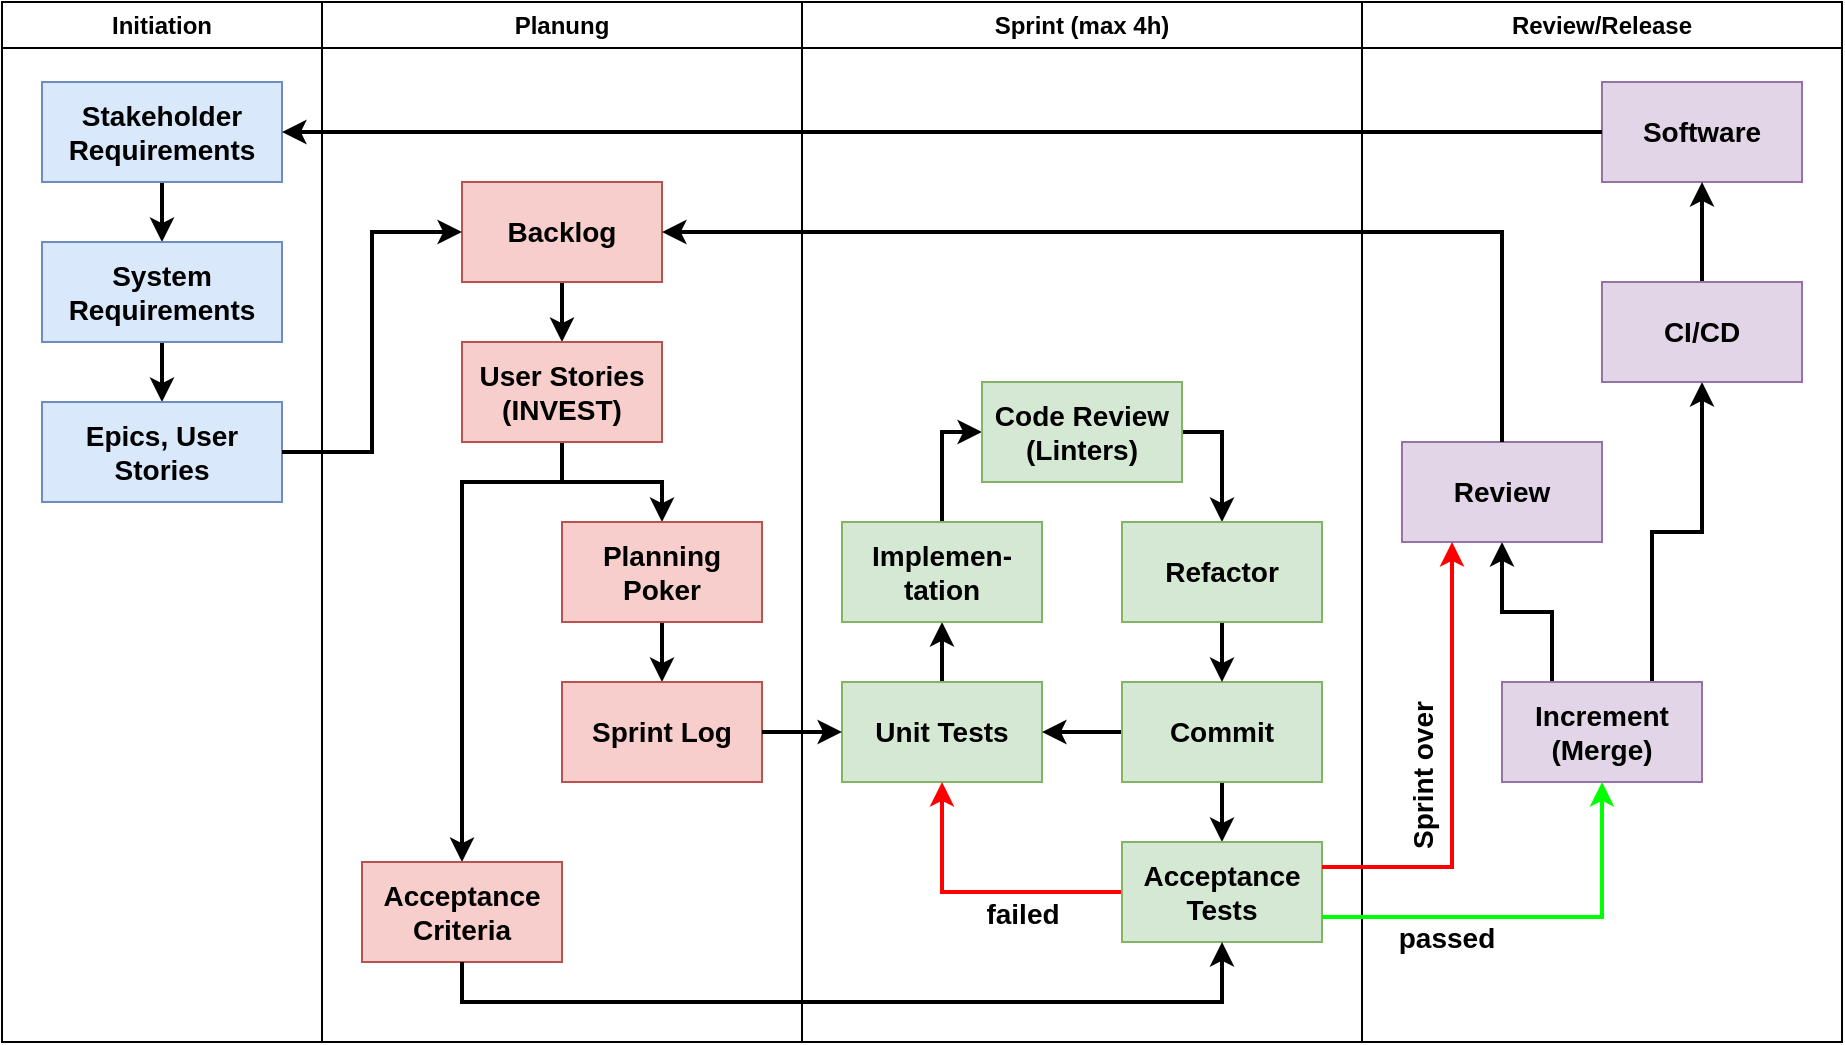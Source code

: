 <mxfile version="20.8.20"><diagram id="Uhp9QA9zl_-qck6hwBnB" name="Page-1"><mxGraphModel dx="1434" dy="822" grid="1" gridSize="10" guides="1" tooltips="1" connect="1" arrows="1" fold="1" page="1" pageScale="1" pageWidth="850" pageHeight="1100" math="0" shadow="0"><root><mxCell id="0"/><mxCell id="1" parent="0"/><mxCell id="4HzWb_SgZaG9P1p1dUXd-1" value="Initiation" style="swimlane;whiteSpace=wrap;html=1;" parent="1" vertex="1"><mxGeometry width="160" height="520" as="geometry"/></mxCell><mxCell id="4HzWb_SgZaG9P1p1dUXd-9" style="edgeStyle=orthogonalEdgeStyle;rounded=0;orthogonalLoop=1;jettySize=auto;html=1;exitX=0.5;exitY=1;exitDx=0;exitDy=0;entryX=0.5;entryY=0;entryDx=0;entryDy=0;fontSize=14;strokeWidth=2;" parent="4HzWb_SgZaG9P1p1dUXd-1" source="4HzWb_SgZaG9P1p1dUXd-6" target="4HzWb_SgZaG9P1p1dUXd-7" edge="1"><mxGeometry relative="1" as="geometry"/></mxCell><mxCell id="4HzWb_SgZaG9P1p1dUXd-6" value="&lt;b&gt;&lt;font style=&quot;font-size: 14px;&quot;&gt;Stakeholder Requirements&lt;/font&gt;&lt;/b&gt;" style="rounded=0;whiteSpace=wrap;html=1;fillColor=#dae8fc;strokeColor=#6c8ebf;" parent="4HzWb_SgZaG9P1p1dUXd-1" vertex="1"><mxGeometry x="20" y="40" width="120" height="50" as="geometry"/></mxCell><mxCell id="4HzWb_SgZaG9P1p1dUXd-10" style="edgeStyle=orthogonalEdgeStyle;rounded=0;orthogonalLoop=1;jettySize=auto;html=1;exitX=0.5;exitY=1;exitDx=0;exitDy=0;entryX=0.5;entryY=0;entryDx=0;entryDy=0;fontSize=14;strokeWidth=2;" parent="4HzWb_SgZaG9P1p1dUXd-1" source="4HzWb_SgZaG9P1p1dUXd-7" target="4HzWb_SgZaG9P1p1dUXd-8" edge="1"><mxGeometry relative="1" as="geometry"/></mxCell><mxCell id="4HzWb_SgZaG9P1p1dUXd-7" value="&lt;b&gt;&lt;font style=&quot;font-size: 14px;&quot;&gt;System Requirements&lt;/font&gt;&lt;/b&gt;" style="rounded=0;whiteSpace=wrap;html=1;fillColor=#dae8fc;strokeColor=#6c8ebf;" parent="4HzWb_SgZaG9P1p1dUXd-1" vertex="1"><mxGeometry x="20" y="120" width="120" height="50" as="geometry"/></mxCell><mxCell id="4HzWb_SgZaG9P1p1dUXd-8" value="&lt;b&gt;&lt;font style=&quot;font-size: 14px;&quot;&gt;Epics, User Stories&lt;/font&gt;&lt;/b&gt;" style="rounded=0;whiteSpace=wrap;html=1;fillColor=#dae8fc;strokeColor=#6c8ebf;" parent="4HzWb_SgZaG9P1p1dUXd-1" vertex="1"><mxGeometry x="20" y="200" width="120" height="50" as="geometry"/></mxCell><mxCell id="4HzWb_SgZaG9P1p1dUXd-2" value="Planung" style="swimlane;whiteSpace=wrap;html=1;" parent="1" vertex="1"><mxGeometry x="160" width="240" height="520" as="geometry"/></mxCell><mxCell id="4HzWb_SgZaG9P1p1dUXd-17" style="edgeStyle=orthogonalEdgeStyle;rounded=0;orthogonalLoop=1;jettySize=auto;html=1;exitX=0.5;exitY=1;exitDx=0;exitDy=0;entryX=0.5;entryY=0;entryDx=0;entryDy=0;strokeWidth=2;fontSize=14;" parent="4HzWb_SgZaG9P1p1dUXd-2" source="4HzWb_SgZaG9P1p1dUXd-11" target="4HzWb_SgZaG9P1p1dUXd-16" edge="1"><mxGeometry relative="1" as="geometry"/></mxCell><mxCell id="4HzWb_SgZaG9P1p1dUXd-11" value="&lt;b&gt;&lt;font style=&quot;font-size: 14px;&quot;&gt;Backlog&lt;/font&gt;&lt;/b&gt;" style="rounded=0;whiteSpace=wrap;html=1;fillColor=#f8cecc;strokeColor=#b85450;" parent="4HzWb_SgZaG9P1p1dUXd-2" vertex="1"><mxGeometry x="70" y="90" width="100" height="50" as="geometry"/></mxCell><mxCell id="4HzWb_SgZaG9P1p1dUXd-21" style="edgeStyle=orthogonalEdgeStyle;rounded=0;orthogonalLoop=1;jettySize=auto;html=1;exitX=0.5;exitY=1;exitDx=0;exitDy=0;entryX=0.5;entryY=0;entryDx=0;entryDy=0;strokeWidth=2;fontSize=14;" parent="4HzWb_SgZaG9P1p1dUXd-2" source="4HzWb_SgZaG9P1p1dUXd-16" target="4HzWb_SgZaG9P1p1dUXd-18" edge="1"><mxGeometry relative="1" as="geometry"><Array as="points"><mxPoint x="120" y="240"/><mxPoint x="170" y="240"/></Array></mxGeometry></mxCell><mxCell id="4HzWb_SgZaG9P1p1dUXd-24" style="edgeStyle=orthogonalEdgeStyle;rounded=0;orthogonalLoop=1;jettySize=auto;html=1;exitX=0.5;exitY=1;exitDx=0;exitDy=0;entryX=0.5;entryY=0;entryDx=0;entryDy=0;strokeColor=default;strokeWidth=2;fontSize=14;" parent="4HzWb_SgZaG9P1p1dUXd-2" source="4HzWb_SgZaG9P1p1dUXd-16" target="4HzWb_SgZaG9P1p1dUXd-19" edge="1"><mxGeometry relative="1" as="geometry"><Array as="points"><mxPoint x="120" y="240"/><mxPoint x="70" y="240"/></Array></mxGeometry></mxCell><mxCell id="4HzWb_SgZaG9P1p1dUXd-16" value="&lt;b&gt;&lt;font style=&quot;font-size: 14px;&quot;&gt;User Stories (INVEST)&lt;/font&gt;&lt;/b&gt;" style="rounded=0;whiteSpace=wrap;html=1;fillColor=#f8cecc;strokeColor=#b85450;" parent="4HzWb_SgZaG9P1p1dUXd-2" vertex="1"><mxGeometry x="70" y="170" width="100" height="50" as="geometry"/></mxCell><mxCell id="4HzWb_SgZaG9P1p1dUXd-22" style="edgeStyle=orthogonalEdgeStyle;rounded=0;orthogonalLoop=1;jettySize=auto;html=1;exitX=0.5;exitY=1;exitDx=0;exitDy=0;entryX=0.5;entryY=0;entryDx=0;entryDy=0;strokeWidth=2;fontSize=14;" parent="4HzWb_SgZaG9P1p1dUXd-2" source="4HzWb_SgZaG9P1p1dUXd-18" target="4HzWb_SgZaG9P1p1dUXd-20" edge="1"><mxGeometry relative="1" as="geometry"/></mxCell><mxCell id="4HzWb_SgZaG9P1p1dUXd-18" value="&lt;b&gt;&lt;font style=&quot;font-size: 14px;&quot;&gt;Planning Poker&lt;/font&gt;&lt;/b&gt;" style="rounded=0;whiteSpace=wrap;html=1;fillColor=#f8cecc;strokeColor=#b85450;" parent="4HzWb_SgZaG9P1p1dUXd-2" vertex="1"><mxGeometry x="120" y="260" width="100" height="50" as="geometry"/></mxCell><mxCell id="4HzWb_SgZaG9P1p1dUXd-19" value="&lt;font style=&quot;font-size: 14px;&quot;&gt;&lt;b&gt;Acceptance Criteria&lt;/b&gt;&lt;/font&gt;" style="rounded=0;whiteSpace=wrap;html=1;fillColor=#f8cecc;strokeColor=#b85450;" parent="4HzWb_SgZaG9P1p1dUXd-2" vertex="1"><mxGeometry x="20" y="430" width="100" height="50" as="geometry"/></mxCell><mxCell id="4HzWb_SgZaG9P1p1dUXd-20" value="&lt;b&gt;&lt;font style=&quot;font-size: 14px;&quot;&gt;Sprint Log&lt;/font&gt;&lt;/b&gt;" style="rounded=0;whiteSpace=wrap;html=1;fillColor=#f8cecc;strokeColor=#b85450;" parent="4HzWb_SgZaG9P1p1dUXd-2" vertex="1"><mxGeometry x="120" y="340" width="100" height="50" as="geometry"/></mxCell><mxCell id="4HzWb_SgZaG9P1p1dUXd-3" value="Sprint (max 4h)" style="swimlane;whiteSpace=wrap;html=1;" parent="1" vertex="1"><mxGeometry x="400" width="280" height="520" as="geometry"/></mxCell><mxCell id="4HzWb_SgZaG9P1p1dUXd-29" style="edgeStyle=orthogonalEdgeStyle;rounded=0;orthogonalLoop=1;jettySize=auto;html=1;exitX=0.5;exitY=0;exitDx=0;exitDy=0;entryX=0.5;entryY=1;entryDx=0;entryDy=0;strokeColor=default;strokeWidth=2;fontSize=14;" parent="4HzWb_SgZaG9P1p1dUXd-3" source="4HzWb_SgZaG9P1p1dUXd-26" target="4HzWb_SgZaG9P1p1dUXd-28" edge="1"><mxGeometry relative="1" as="geometry"/></mxCell><mxCell id="4HzWb_SgZaG9P1p1dUXd-26" value="&lt;b&gt;&lt;font style=&quot;font-size: 14px;&quot;&gt;Unit Tests&lt;/font&gt;&lt;/b&gt;" style="rounded=0;whiteSpace=wrap;html=1;fillColor=#d5e8d4;strokeColor=#82b366;" parent="4HzWb_SgZaG9P1p1dUXd-3" vertex="1"><mxGeometry x="20" y="340" width="100" height="50" as="geometry"/></mxCell><mxCell id="4HzWb_SgZaG9P1p1dUXd-33" style="edgeStyle=orthogonalEdgeStyle;rounded=0;orthogonalLoop=1;jettySize=auto;html=1;exitX=0.5;exitY=0;exitDx=0;exitDy=0;entryX=0;entryY=0.5;entryDx=0;entryDy=0;strokeColor=default;strokeWidth=2;fontSize=14;" parent="4HzWb_SgZaG9P1p1dUXd-3" source="4HzWb_SgZaG9P1p1dUXd-28" target="4HzWb_SgZaG9P1p1dUXd-32" edge="1"><mxGeometry relative="1" as="geometry"/></mxCell><mxCell id="4HzWb_SgZaG9P1p1dUXd-28" value="&lt;b&gt;&lt;font style=&quot;font-size: 14px;&quot;&gt;Implemen-tation&lt;/font&gt;&lt;/b&gt;" style="rounded=0;whiteSpace=wrap;html=1;fillColor=#d5e8d4;strokeColor=#82b366;" parent="4HzWb_SgZaG9P1p1dUXd-3" vertex="1"><mxGeometry x="20" y="260" width="100" height="50" as="geometry"/></mxCell><mxCell id="4HzWb_SgZaG9P1p1dUXd-31" style="edgeStyle=orthogonalEdgeStyle;rounded=0;orthogonalLoop=1;jettySize=auto;html=1;exitX=0;exitY=0.5;exitDx=0;exitDy=0;entryX=1;entryY=0.5;entryDx=0;entryDy=0;strokeColor=default;strokeWidth=2;fontSize=14;" parent="4HzWb_SgZaG9P1p1dUXd-3" source="4HzWb_SgZaG9P1p1dUXd-30" target="4HzWb_SgZaG9P1p1dUXd-26" edge="1"><mxGeometry relative="1" as="geometry"/></mxCell><mxCell id="4HzWb_SgZaG9P1p1dUXd-38" style="edgeStyle=orthogonalEdgeStyle;rounded=0;orthogonalLoop=1;jettySize=auto;html=1;exitX=0.5;exitY=1;exitDx=0;exitDy=0;entryX=0.5;entryY=0;entryDx=0;entryDy=0;strokeColor=default;strokeWidth=2;fontSize=14;" parent="4HzWb_SgZaG9P1p1dUXd-3" source="4HzWb_SgZaG9P1p1dUXd-30" target="4HzWb_SgZaG9P1p1dUXd-37" edge="1"><mxGeometry relative="1" as="geometry"/></mxCell><mxCell id="4HzWb_SgZaG9P1p1dUXd-30" value="&lt;b&gt;&lt;font style=&quot;font-size: 14px;&quot;&gt;Commit&lt;/font&gt;&lt;/b&gt;" style="rounded=0;whiteSpace=wrap;html=1;fillColor=#d5e8d4;strokeColor=#82b366;" parent="4HzWb_SgZaG9P1p1dUXd-3" vertex="1"><mxGeometry x="160" y="340" width="100" height="50" as="geometry"/></mxCell><mxCell id="4HzWb_SgZaG9P1p1dUXd-35" style="edgeStyle=orthogonalEdgeStyle;rounded=0;orthogonalLoop=1;jettySize=auto;html=1;exitX=1;exitY=0.5;exitDx=0;exitDy=0;entryX=0.5;entryY=0;entryDx=0;entryDy=0;strokeColor=default;strokeWidth=2;fontSize=14;" parent="4HzWb_SgZaG9P1p1dUXd-3" source="4HzWb_SgZaG9P1p1dUXd-32" target="4HzWb_SgZaG9P1p1dUXd-34" edge="1"><mxGeometry relative="1" as="geometry"/></mxCell><mxCell id="4HzWb_SgZaG9P1p1dUXd-32" value="&lt;b&gt;&lt;font style=&quot;font-size: 14px;&quot;&gt;Code Review (Linters)&lt;/font&gt;&lt;/b&gt;" style="rounded=0;whiteSpace=wrap;html=1;fillColor=#d5e8d4;strokeColor=#82b366;" parent="4HzWb_SgZaG9P1p1dUXd-3" vertex="1"><mxGeometry x="90" y="190" width="100" height="50" as="geometry"/></mxCell><mxCell id="4HzWb_SgZaG9P1p1dUXd-36" style="edgeStyle=orthogonalEdgeStyle;rounded=0;orthogonalLoop=1;jettySize=auto;html=1;exitX=0.5;exitY=1;exitDx=0;exitDy=0;entryX=0.5;entryY=0;entryDx=0;entryDy=0;strokeColor=default;strokeWidth=2;fontSize=14;" parent="4HzWb_SgZaG9P1p1dUXd-3" source="4HzWb_SgZaG9P1p1dUXd-34" target="4HzWb_SgZaG9P1p1dUXd-30" edge="1"><mxGeometry relative="1" as="geometry"/></mxCell><mxCell id="4HzWb_SgZaG9P1p1dUXd-34" value="&lt;b&gt;&lt;font style=&quot;font-size: 14px;&quot;&gt;Refactor&lt;/font&gt;&lt;/b&gt;" style="rounded=0;whiteSpace=wrap;html=1;fillColor=#d5e8d4;strokeColor=#82b366;" parent="4HzWb_SgZaG9P1p1dUXd-3" vertex="1"><mxGeometry x="160" y="260" width="100" height="50" as="geometry"/></mxCell><mxCell id="4HzWb_SgZaG9P1p1dUXd-40" style="edgeStyle=orthogonalEdgeStyle;rounded=0;orthogonalLoop=1;jettySize=auto;html=1;exitX=0;exitY=0.5;exitDx=0;exitDy=0;entryX=0.5;entryY=1;entryDx=0;entryDy=0;strokeColor=#FF0000;strokeWidth=2;fontSize=14;" parent="4HzWb_SgZaG9P1p1dUXd-3" source="4HzWb_SgZaG9P1p1dUXd-37" target="4HzWb_SgZaG9P1p1dUXd-26" edge="1"><mxGeometry relative="1" as="geometry"/></mxCell><mxCell id="4HzWb_SgZaG9P1p1dUXd-41" value="&lt;b&gt;failed&lt;/b&gt;" style="edgeLabel;html=1;align=center;verticalAlign=middle;resizable=0;points=[];fontSize=14;" parent="4HzWb_SgZaG9P1p1dUXd-40" vertex="1" connectable="0"><mxGeometry x="-0.214" relative="1" as="geometry"><mxPoint x="7" y="11" as="offset"/></mxGeometry></mxCell><mxCell id="4HzWb_SgZaG9P1p1dUXd-37" value="&lt;b&gt;&lt;font style=&quot;font-size: 14px;&quot;&gt;Acceptance Tests&lt;/font&gt;&lt;/b&gt;" style="rounded=0;whiteSpace=wrap;html=1;fillColor=#d5e8d4;strokeColor=#82b366;" parent="4HzWb_SgZaG9P1p1dUXd-3" vertex="1"><mxGeometry x="160" y="420" width="100" height="50" as="geometry"/></mxCell><mxCell id="4HzWb_SgZaG9P1p1dUXd-4" value="Review/Release" style="swimlane;whiteSpace=wrap;html=1;" parent="1" vertex="1"><mxGeometry x="680" width="240" height="520" as="geometry"/></mxCell><mxCell id="4HzWb_SgZaG9P1p1dUXd-47" style="edgeStyle=orthogonalEdgeStyle;rounded=0;orthogonalLoop=1;jettySize=auto;html=1;exitX=0.75;exitY=0;exitDx=0;exitDy=0;entryX=0.5;entryY=1;entryDx=0;entryDy=0;strokeColor=#000000;strokeWidth=2;fontSize=14;" parent="4HzWb_SgZaG9P1p1dUXd-4" source="4HzWb_SgZaG9P1p1dUXd-42" target="4HzWb_SgZaG9P1p1dUXd-45" edge="1"><mxGeometry relative="1" as="geometry"/></mxCell><mxCell id="4HzWb_SgZaG9P1p1dUXd-50" style="edgeStyle=orthogonalEdgeStyle;rounded=0;orthogonalLoop=1;jettySize=auto;html=1;exitX=0.25;exitY=0;exitDx=0;exitDy=0;strokeColor=#000000;strokeWidth=2;fontSize=14;" parent="4HzWb_SgZaG9P1p1dUXd-4" source="4HzWb_SgZaG9P1p1dUXd-42" target="4HzWb_SgZaG9P1p1dUXd-46" edge="1"><mxGeometry relative="1" as="geometry"/></mxCell><mxCell id="4HzWb_SgZaG9P1p1dUXd-42" value="&lt;font style=&quot;font-size: 14px;&quot;&gt;&lt;b&gt;Increment (Merge)&lt;/b&gt;&lt;/font&gt;" style="rounded=0;whiteSpace=wrap;html=1;fillColor=#e1d5e7;strokeColor=#9673a6;" parent="4HzWb_SgZaG9P1p1dUXd-4" vertex="1"><mxGeometry x="70" y="340" width="100" height="50" as="geometry"/></mxCell><mxCell id="4HzWb_SgZaG9P1p1dUXd-44" value="&lt;b&gt;&lt;font style=&quot;font-size: 14px;&quot;&gt;Software&lt;/font&gt;&lt;/b&gt;" style="rounded=0;whiteSpace=wrap;html=1;fillColor=#e1d5e7;strokeColor=#9673a6;" parent="4HzWb_SgZaG9P1p1dUXd-4" vertex="1"><mxGeometry x="120" y="40" width="100" height="50" as="geometry"/></mxCell><mxCell id="4HzWb_SgZaG9P1p1dUXd-52" style="edgeStyle=orthogonalEdgeStyle;rounded=0;orthogonalLoop=1;jettySize=auto;html=1;exitX=0.5;exitY=0;exitDx=0;exitDy=0;entryX=0.5;entryY=1;entryDx=0;entryDy=0;strokeColor=#000000;strokeWidth=2;fontSize=14;" parent="4HzWb_SgZaG9P1p1dUXd-4" source="4HzWb_SgZaG9P1p1dUXd-45" target="4HzWb_SgZaG9P1p1dUXd-44" edge="1"><mxGeometry relative="1" as="geometry"/></mxCell><mxCell id="4HzWb_SgZaG9P1p1dUXd-45" value="&lt;b&gt;&lt;font style=&quot;font-size: 14px;&quot;&gt;CI/CD&lt;/font&gt;&lt;/b&gt;" style="rounded=0;whiteSpace=wrap;html=1;fillColor=#e1d5e7;strokeColor=#9673a6;" parent="4HzWb_SgZaG9P1p1dUXd-4" vertex="1"><mxGeometry x="120" y="140" width="100" height="50" as="geometry"/></mxCell><mxCell id="4HzWb_SgZaG9P1p1dUXd-46" value="&lt;b&gt;&lt;font style=&quot;font-size: 14px;&quot;&gt;Review&lt;/font&gt;&lt;/b&gt;" style="rounded=0;whiteSpace=wrap;html=1;fillColor=#e1d5e7;strokeColor=#9673a6;" parent="4HzWb_SgZaG9P1p1dUXd-4" vertex="1"><mxGeometry x="20" y="220" width="100" height="50" as="geometry"/></mxCell><mxCell id="4HzWb_SgZaG9P1p1dUXd-25" style="edgeStyle=orthogonalEdgeStyle;rounded=0;orthogonalLoop=1;jettySize=auto;html=1;exitX=1;exitY=0.5;exitDx=0;exitDy=0;entryX=0;entryY=0.5;entryDx=0;entryDy=0;strokeColor=default;strokeWidth=2;fontSize=14;" parent="1" source="4HzWb_SgZaG9P1p1dUXd-8" target="4HzWb_SgZaG9P1p1dUXd-11" edge="1"><mxGeometry relative="1" as="geometry"/></mxCell><mxCell id="4HzWb_SgZaG9P1p1dUXd-27" style="edgeStyle=orthogonalEdgeStyle;rounded=0;orthogonalLoop=1;jettySize=auto;html=1;exitX=1;exitY=0.5;exitDx=0;exitDy=0;entryX=0;entryY=0.5;entryDx=0;entryDy=0;strokeColor=default;strokeWidth=2;fontSize=14;" parent="1" source="4HzWb_SgZaG9P1p1dUXd-20" target="4HzWb_SgZaG9P1p1dUXd-26" edge="1"><mxGeometry relative="1" as="geometry"/></mxCell><mxCell id="4HzWb_SgZaG9P1p1dUXd-39" style="edgeStyle=orthogonalEdgeStyle;rounded=0;orthogonalLoop=1;jettySize=auto;html=1;exitX=0.5;exitY=1;exitDx=0;exitDy=0;entryX=0.5;entryY=1;entryDx=0;entryDy=0;strokeColor=default;strokeWidth=2;fontSize=14;" parent="1" source="4HzWb_SgZaG9P1p1dUXd-19" target="4HzWb_SgZaG9P1p1dUXd-37" edge="1"><mxGeometry relative="1" as="geometry"/></mxCell><mxCell id="4HzWb_SgZaG9P1p1dUXd-43" style="edgeStyle=orthogonalEdgeStyle;rounded=0;orthogonalLoop=1;jettySize=auto;html=1;exitX=1;exitY=0.75;exitDx=0;exitDy=0;entryX=0.5;entryY=1;entryDx=0;entryDy=0;strokeColor=#00FF00;strokeWidth=2;fontSize=14;" parent="1" source="4HzWb_SgZaG9P1p1dUXd-37" target="4HzWb_SgZaG9P1p1dUXd-42" edge="1"><mxGeometry relative="1" as="geometry"/></mxCell><mxCell id="4HzWb_SgZaG9P1p1dUXd-53" value="&lt;b&gt;passed&lt;/b&gt;" style="edgeLabel;html=1;align=center;verticalAlign=middle;resizable=0;points=[];fontSize=14;" parent="4HzWb_SgZaG9P1p1dUXd-43" vertex="1" connectable="0"><mxGeometry x="-0.21" y="2" relative="1" as="geometry"><mxPoint x="-20" y="12" as="offset"/></mxGeometry></mxCell><mxCell id="4HzWb_SgZaG9P1p1dUXd-48" style="edgeStyle=orthogonalEdgeStyle;rounded=0;orthogonalLoop=1;jettySize=auto;html=1;exitX=1;exitY=0.25;exitDx=0;exitDy=0;entryX=0.25;entryY=1;entryDx=0;entryDy=0;strokeColor=#FF0000;strokeWidth=2;fontSize=14;" parent="1" source="4HzWb_SgZaG9P1p1dUXd-37" target="4HzWb_SgZaG9P1p1dUXd-46" edge="1"><mxGeometry relative="1" as="geometry"/></mxCell><mxCell id="4HzWb_SgZaG9P1p1dUXd-54" value="&lt;b&gt;Sprint over&lt;/b&gt;" style="edgeLabel;html=1;align=center;verticalAlign=middle;resizable=0;points=[];fontSize=14;rotation=270;" parent="4HzWb_SgZaG9P1p1dUXd-48" vertex="1" connectable="0"><mxGeometry x="-0.159" y="-2" relative="1" as="geometry"><mxPoint x="-17" y="-15" as="offset"/></mxGeometry></mxCell><mxCell id="4HzWb_SgZaG9P1p1dUXd-51" style="edgeStyle=orthogonalEdgeStyle;rounded=0;orthogonalLoop=1;jettySize=auto;html=1;exitX=0.5;exitY=0;exitDx=0;exitDy=0;entryX=1;entryY=0.5;entryDx=0;entryDy=0;strokeColor=#000000;strokeWidth=2;fontSize=14;" parent="1" source="4HzWb_SgZaG9P1p1dUXd-46" target="4HzWb_SgZaG9P1p1dUXd-11" edge="1"><mxGeometry relative="1" as="geometry"/></mxCell><mxCell id="4HzWb_SgZaG9P1p1dUXd-55" style="edgeStyle=orthogonalEdgeStyle;rounded=0;orthogonalLoop=1;jettySize=auto;html=1;exitX=0;exitY=0.5;exitDx=0;exitDy=0;entryX=1;entryY=0.5;entryDx=0;entryDy=0;strokeColor=#000000;strokeWidth=2;fontSize=14;" parent="1" source="4HzWb_SgZaG9P1p1dUXd-44" target="4HzWb_SgZaG9P1p1dUXd-6" edge="1"><mxGeometry relative="1" as="geometry"/></mxCell></root></mxGraphModel></diagram></mxfile>